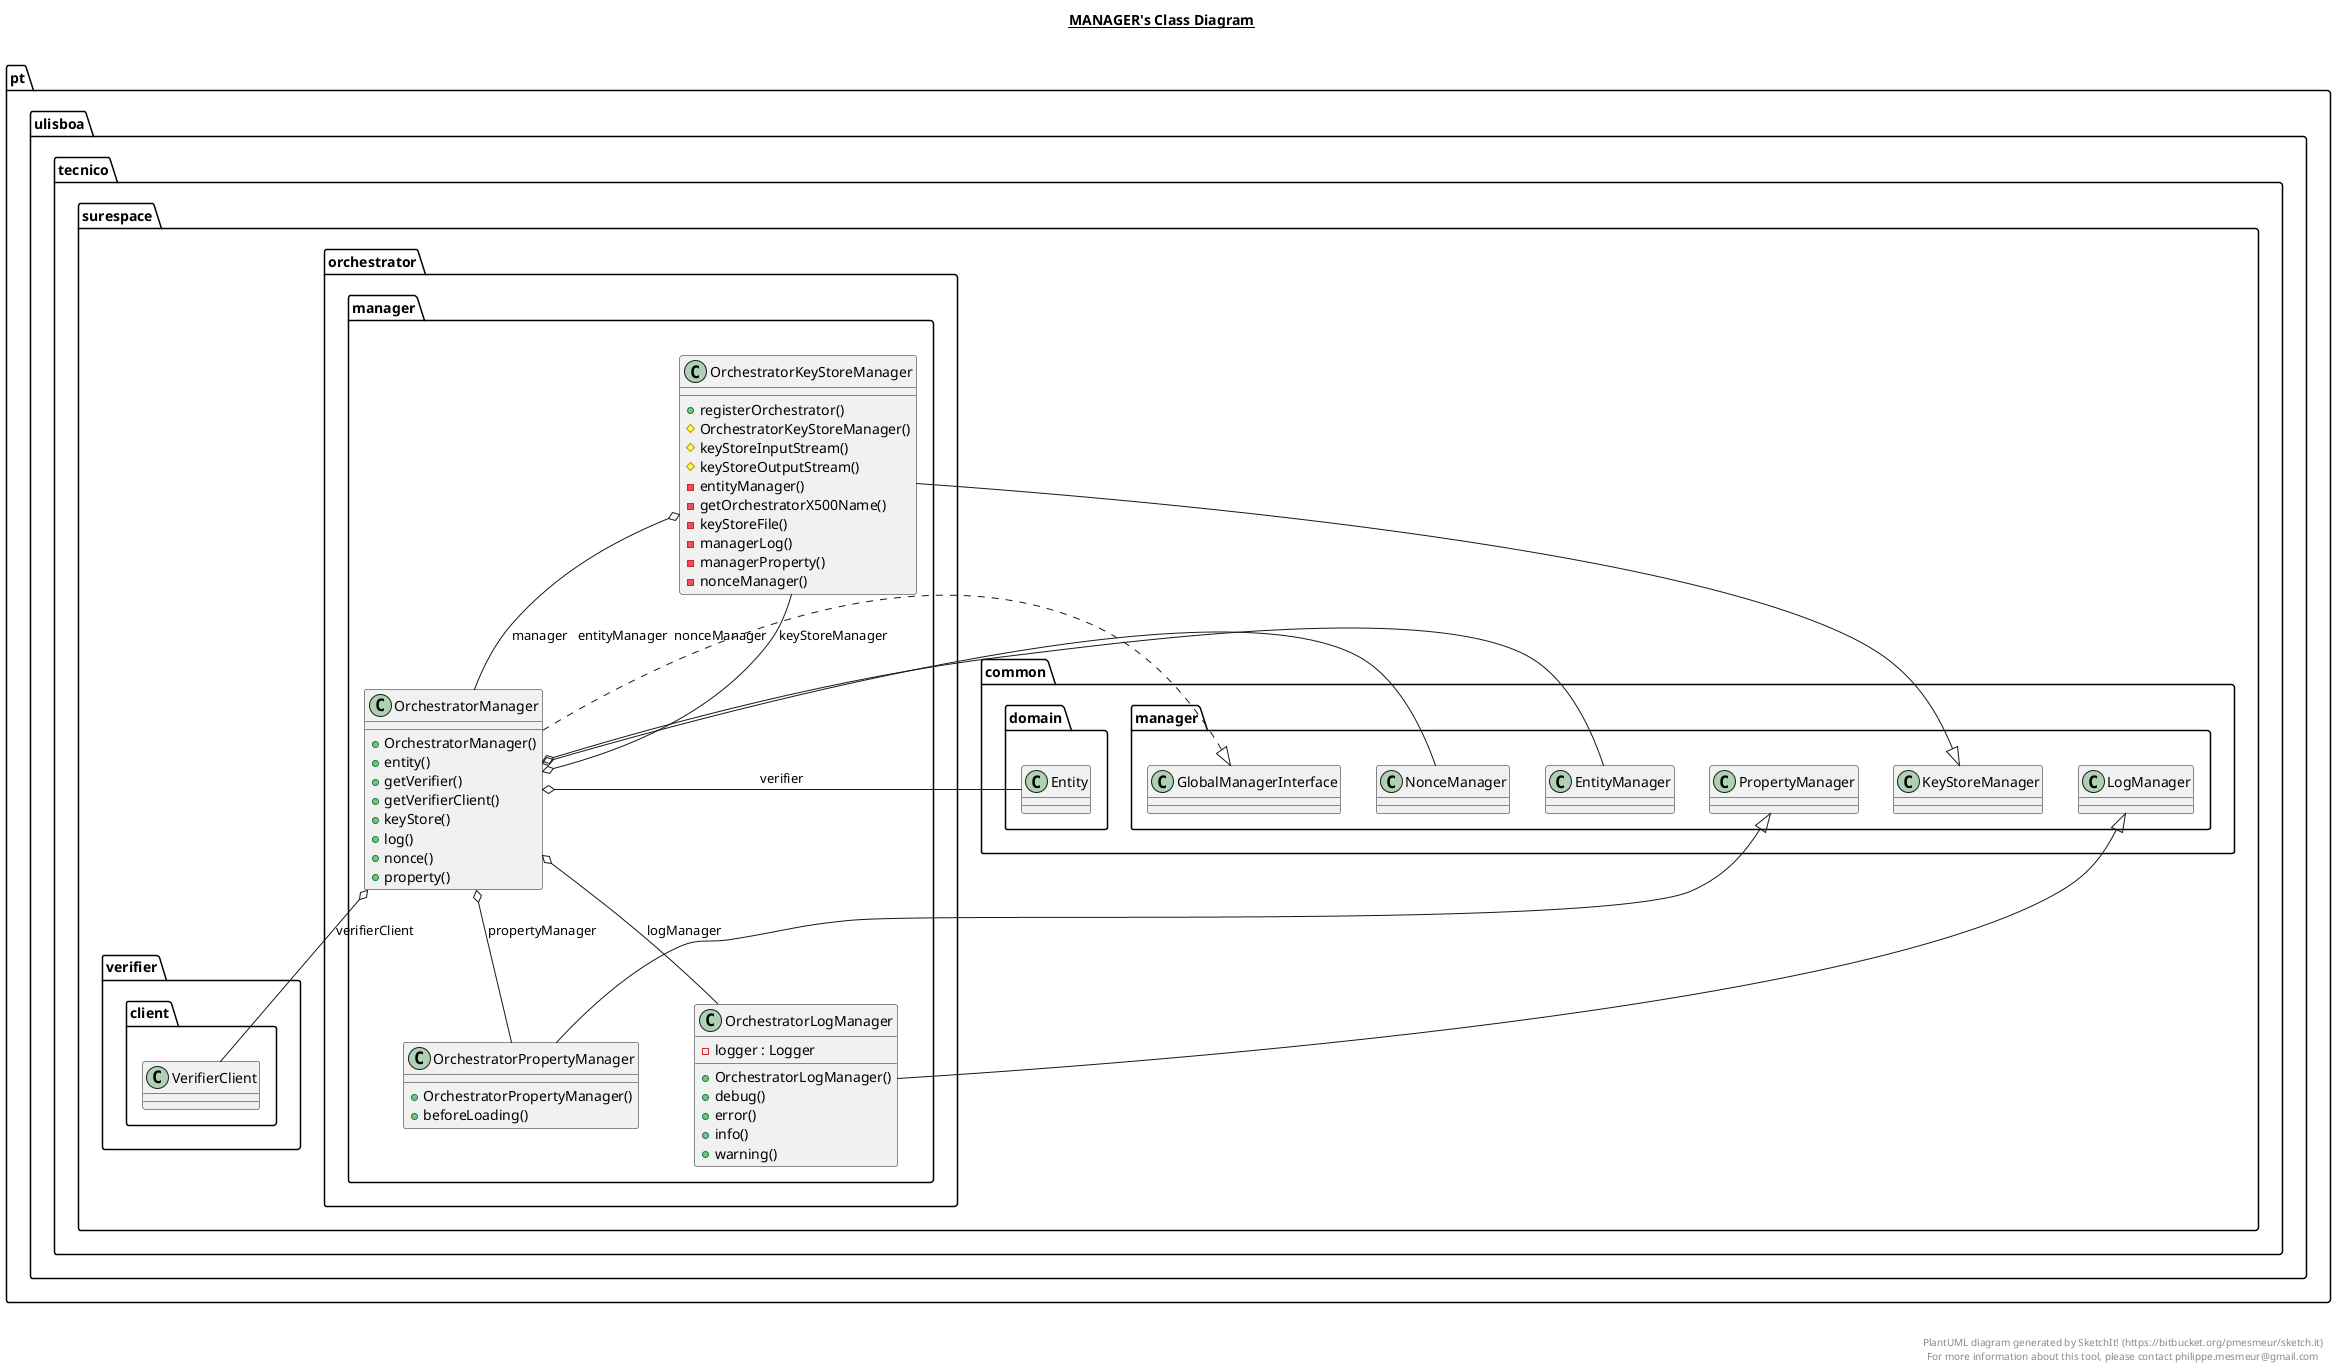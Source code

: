 @startuml

title __MANAGER's Class Diagram__\n

  namespace pt.ulisboa.tecnico.surespace.orchestrator {
    namespace manager {
      class pt.ulisboa.tecnico.surespace.orchestrator.manager.OrchestratorKeyStoreManager {
          + registerOrchestrator()
          # OrchestratorKeyStoreManager()
          # keyStoreInputStream()
          # keyStoreOutputStream()
          - entityManager()
          - getOrchestratorX500Name()
          - keyStoreFile()
          - managerLog()
          - managerProperty()
          - nonceManager()
      }
    }
  }
  

  namespace pt.ulisboa.tecnico.surespace.orchestrator {
    namespace manager {
      class pt.ulisboa.tecnico.surespace.orchestrator.manager.OrchestratorLogManager {
          - logger : Logger
          + OrchestratorLogManager()
          + debug()
          + error()
          + info()
          + warning()
      }
    }
  }
  

  namespace pt.ulisboa.tecnico.surespace.orchestrator {
    namespace manager {
      class pt.ulisboa.tecnico.surespace.orchestrator.manager.OrchestratorManager {
          + OrchestratorManager()
          + entity()
          + getVerifier()
          + getVerifierClient()
          + keyStore()
          + log()
          + nonce()
          + property()
      }
    }
  }
  

  namespace pt.ulisboa.tecnico.surespace.orchestrator {
    namespace manager {
      class pt.ulisboa.tecnico.surespace.orchestrator.manager.OrchestratorPropertyManager {
          + OrchestratorPropertyManager()
          + beforeLoading()
      }
    }
  }
  

  pt.ulisboa.tecnico.surespace.orchestrator.manager.OrchestratorKeyStoreManager -up-|> pt.ulisboa.tecnico.surespace.common.manager.KeyStoreManager
  pt.ulisboa.tecnico.surespace.orchestrator.manager.OrchestratorKeyStoreManager o-- pt.ulisboa.tecnico.surespace.orchestrator.manager.OrchestratorManager : manager
  pt.ulisboa.tecnico.surespace.orchestrator.manager.OrchestratorLogManager -up-|> pt.ulisboa.tecnico.surespace.common.manager.LogManager
  pt.ulisboa.tecnico.surespace.orchestrator.manager.OrchestratorManager .up.|> pt.ulisboa.tecnico.surespace.common.manager.GlobalManagerInterface
  pt.ulisboa.tecnico.surespace.orchestrator.manager.OrchestratorManager o-- pt.ulisboa.tecnico.surespace.common.manager.EntityManager : entityManager
  pt.ulisboa.tecnico.surespace.orchestrator.manager.OrchestratorManager o-- pt.ulisboa.tecnico.surespace.orchestrator.manager.OrchestratorKeyStoreManager : keyStoreManager
  pt.ulisboa.tecnico.surespace.orchestrator.manager.OrchestratorManager o-- pt.ulisboa.tecnico.surespace.orchestrator.manager.OrchestratorLogManager : logManager
  pt.ulisboa.tecnico.surespace.orchestrator.manager.OrchestratorManager o-- pt.ulisboa.tecnico.surespace.common.manager.NonceManager : nonceManager
  pt.ulisboa.tecnico.surespace.orchestrator.manager.OrchestratorManager o-- pt.ulisboa.tecnico.surespace.orchestrator.manager.OrchestratorPropertyManager : propertyManager
  pt.ulisboa.tecnico.surespace.orchestrator.manager.OrchestratorManager o-- pt.ulisboa.tecnico.surespace.common.domain.Entity : verifier
  pt.ulisboa.tecnico.surespace.orchestrator.manager.OrchestratorManager o-- pt.ulisboa.tecnico.surespace.verifier.client.VerifierClient : verifierClient
  pt.ulisboa.tecnico.surespace.orchestrator.manager.OrchestratorPropertyManager -up-|> pt.ulisboa.tecnico.surespace.common.manager.PropertyManager


right footer


PlantUML diagram generated by SketchIt! (https://bitbucket.org/pmesmeur/sketch.it)
For more information about this tool, please contact philippe.mesmeur@gmail.com
endfooter

@enduml

